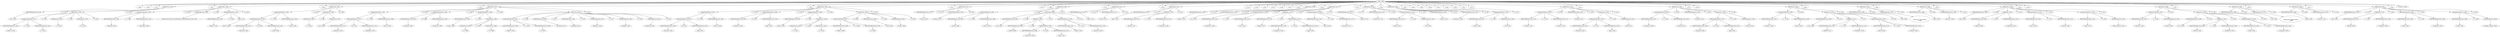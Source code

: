 digraph {

"Prog_11908"->"<
>11909";
"Prog_11908"->"<
>11910";
"Prog_11908"->"<
>11911";
"Prog_11908"->"CallFunction_11912";
"CallFunction_11912"->"IDENTIFIERExpression_11913";
"IDENTIFIERExpression_11913"->"<par>11914";
"CallFunction_11912"->"<(>11915";
"CallFunction_11912"->"CallFunction_11916";
"CallFunction_11916"->"AssignmentOpetators_11917";
"AssignmentOpetators_11917"->"IDENTIFIERExpression_11918";
"IDENTIFIERExpression_11918"->"<mfrow>11919";
"AssignmentOpetators_11917"->"<=>11920";
"AssignmentOpetators_11917"->"IDENTIFIERExpression_11921";
"IDENTIFIERExpression_11921"->"<c>11922";
"CallFunction_11916"->"<(>11923";
"CallFunction_11916"->"INTExpression_11924";
"INTExpression_11924"->"<2>11925";
"CallFunction_11916"->"<,>11926";
"CallFunction_11916"->"INTExpression_11927";
"INTExpression_11927"->"<2>11928";
"CallFunction_11916"->"<)>11929";
"CallFunction_11912"->"<)>11930";
"Prog_11908"->"<
>11931";
"Prog_11908"->"CallFunction_11932";
"CallFunction_11932"->"AssignmentOpetators_11933";
"AssignmentOpetators_11933"->"IDENTIFIERExpression_11934";
"IDENTIFIERExpression_11934"->"<Eysenck>11935";
"AssignmentOpetators_11933"->"<<->11936";
"AssignmentOpetators_11933"->"IDENTIFIERExpression_11937";
"IDENTIFIERExpression_11937"->"<read.table>11938";
"CallFunction_11932"->"<(>11939";
"CallFunction_11932"->"STRINGExpression_11940";
"STRINGExpression_11940"->"<http://www.uvm.edu/~dhowell/methods7/DataFiles/Tab13-2.dat>11941";
"CallFunction_11932"->"<,>11942";
"CallFunction_11932"->"AssignmentOpetators_11943";
"AssignmentOpetators_11943"->"IDENTIFIERExpression_11944";
"IDENTIFIERExpression_11944"->"<header>11945";
"AssignmentOpetators_11943"->"<=>11946";
"AssignmentOpetators_11943"->"TRUE_11947";
"TRUE_11947"->"<TRUE>11948";
"CallFunction_11932"->"<)>11949";
"Prog_11908"->"<
>11950";
"Prog_11908"->"CallFunction_11951";
"CallFunction_11951"->"AssignmentOpetators_11952";
"AssignmentOpetators_11952"->"DollarAndAtOperators_11953";
"DollarAndAtOperators_11953"->"IDENTIFIERExpression_11954";
"IDENTIFIERExpression_11954"->"<Eysenck>11955";
"DollarAndAtOperators_11953"->"<$>11956";
"DollarAndAtOperators_11953"->"IDENTIFIERExpression_11957";
"IDENTIFIERExpression_11957"->"<subj>11958";
"AssignmentOpetators_11952"->"<<->11959";
"AssignmentOpetators_11952"->"IDENTIFIERExpression_11960";
"IDENTIFIERExpression_11960"->"<factor>11961";
"CallFunction_11951"->"<(>11962";
"CallFunction_11951"->"ColonOperator_11963";
"ColonOperator_11963"->"INTExpression_11964";
"INTExpression_11964"->"<1>11965";
"ColonOperator_11963"->"<:>11966";
"ColonOperator_11963"->"INTExpression_11967";
"INTExpression_11967"->"<100>11968";
"CallFunction_11951"->"<)>11969";
"Prog_11908"->"<
>11970";
"Prog_11908"->"CallFunction_11971";
"CallFunction_11971"->"AssignmentOpetators_11972";
"AssignmentOpetators_11972"->"DollarAndAtOperators_11973";
"DollarAndAtOperators_11973"->"IDENTIFIERExpression_11974";
"IDENTIFIERExpression_11974"->"<Eysenck>11975";
"DollarAndAtOperators_11973"->"<$>11976";
"DollarAndAtOperators_11973"->"IDENTIFIERExpression_11977";
"IDENTIFIERExpression_11977"->"<Condition>11978";
"AssignmentOpetators_11972"->"<<->11979";
"AssignmentOpetators_11972"->"IDENTIFIERExpression_11980";
"IDENTIFIERExpression_11980"->"<factor>11981";
"CallFunction_11971"->"<(>11982";
"CallFunction_11971"->"DollarAndAtOperators_11983";
"DollarAndAtOperators_11983"->"IDENTIFIERExpression_11984";
"IDENTIFIERExpression_11984"->"<Eysenck>11985";
"DollarAndAtOperators_11983"->"<$>11986";
"DollarAndAtOperators_11983"->"IDENTIFIERExpression_11987";
"IDENTIFIERExpression_11987"->"<Condition>11988";
"CallFunction_11971"->"<,>11989";
"CallFunction_11971"->"AssignmentOpetators_11990";
"AssignmentOpetators_11990"->"IDENTIFIERExpression_11991";
"IDENTIFIERExpression_11991"->"<levels>11992";
"AssignmentOpetators_11990"->"<=>11993";
"AssignmentOpetators_11990"->"ColonOperator_11994";
"ColonOperator_11994"->"INTExpression_11995";
"INTExpression_11995"->"<1>11996";
"ColonOperator_11994"->"<:>11997";
"ColonOperator_11994"->"INTExpression_11998";
"INTExpression_11998"->"<5>11999";
"CallFunction_11971"->"<,>12000";
"CallFunction_11971"->"CallFunction_12001";
"CallFunction_12001"->"AssignmentOpetators_12002";
"AssignmentOpetators_12002"->"IDENTIFIERExpression_12003";
"IDENTIFIERExpression_12003"->"<labels>12004";
"AssignmentOpetators_12002"->"<=>12005";
"AssignmentOpetators_12002"->"IDENTIFIERExpression_12006";
"IDENTIFIERExpression_12006"->"<c>12007";
"CallFunction_12001"->"<(>12008";
"CallFunction_12001"->"STRINGExpression_12009";
"STRINGExpression_12009"->"<Counting>12010";
"CallFunction_12001"->"<,>12011";
"CallFunction_12001"->"STRINGExpression_12012";
"STRINGExpression_12012"->"<Rhyming>12013";
"CallFunction_12001"->"<,>12014";
"CallFunction_12001"->"STRINGExpression_12015";
"STRINGExpression_12015"->"<Adjective>12016";
"CallFunction_12001"->"<,>12017";
"CallFunction_12001"->"STRINGExpression_12018";
"STRINGExpression_12018"->"<Imagery>12019";
"CallFunction_12001"->"<,>12020";
"CallFunction_12001"->"STRINGExpression_12021";
"STRINGExpression_12021"->"<Intention>12022";
"CallFunction_12001"->"<)>12023";
"CallFunction_11971"->"<)>12024";
"Prog_11908"->"<
>12025";
"Prog_11908"->"CallFunction_12026";
"CallFunction_12026"->"AssignmentOpetators_12027";
"AssignmentOpetators_12027"->"DollarAndAtOperators_12028";
"DollarAndAtOperators_12028"->"IDENTIFIERExpression_12029";
"IDENTIFIERExpression_12029"->"<Eysenck>12030";
"DollarAndAtOperators_12028"->"<$>12031";
"DollarAndAtOperators_12028"->"IDENTIFIERExpression_12032";
"IDENTIFIERExpression_12032"->"<Age>12033";
"AssignmentOpetators_12027"->"<<->12034";
"AssignmentOpetators_12027"->"IDENTIFIERExpression_12035";
"IDENTIFIERExpression_12035"->"<factor>12036";
"CallFunction_12026"->"<(>12037";
"CallFunction_12026"->"DollarAndAtOperators_12038";
"DollarAndAtOperators_12038"->"IDENTIFIERExpression_12039";
"IDENTIFIERExpression_12039"->"<Eysenck>12040";
"DollarAndAtOperators_12038"->"<$>12041";
"DollarAndAtOperators_12038"->"IDENTIFIERExpression_12042";
"IDENTIFIERExpression_12042"->"<Age>12043";
"CallFunction_12026"->"<,>12044";
"CallFunction_12026"->"AssignmentOpetators_12045";
"AssignmentOpetators_12045"->"IDENTIFIERExpression_12046";
"IDENTIFIERExpression_12046"->"<levels>12047";
"AssignmentOpetators_12045"->"<=>12048";
"AssignmentOpetators_12045"->"ColonOperator_12049";
"ColonOperator_12049"->"INTExpression_12050";
"INTExpression_12050"->"<1>12051";
"ColonOperator_12049"->"<:>12052";
"ColonOperator_12049"->"INTExpression_12053";
"INTExpression_12053"->"<2>12054";
"CallFunction_12026"->"<,>12055";
"CallFunction_12026"->"CallFunction_12056";
"CallFunction_12056"->"AssignmentOpetators_12057";
"AssignmentOpetators_12057"->"IDENTIFIERExpression_12058";
"IDENTIFIERExpression_12058"->"<labels>12059";
"AssignmentOpetators_12057"->"<=>12060";
"AssignmentOpetators_12057"->"IDENTIFIERExpression_12061";
"IDENTIFIERExpression_12061"->"<c>12062";
"CallFunction_12056"->"<(>12063";
"CallFunction_12056"->"STRINGExpression_12064";
"STRINGExpression_12064"->"<Old>12065";
"CallFunction_12056"->"<,>12066";
"CallFunction_12056"->"STRINGExpression_12067";
"STRINGExpression_12067"->"<Young>12068";
"CallFunction_12056"->"<)>12069";
"CallFunction_12026"->"<)>12070";
"Prog_11908"->"<
>12071";
"Prog_11908"->"CallFunction_12072";
"CallFunction_12072"->"IDENTIFIERExpression_12073";
"IDENTIFIERExpression_12073"->"<attach>12074";
"CallFunction_12072"->"<(>12075";
"CallFunction_12072"->"IDENTIFIERExpression_12076";
"IDENTIFIERExpression_12076"->"<Eysenck>12077";
"CallFunction_12072"->"<)>12078";
"Prog_11908"->"<
>12079";
"Prog_11908"->"<
>12080";
"Prog_11908"->"CallFunction_12081";
"CallFunction_12081"->"AssignmentOpetators_12082";
"AssignmentOpetators_12082"->"IDENTIFIERExpression_12083";
"IDENTIFIERExpression_12083"->"<result>12084";
"AssignmentOpetators_12082"->"<<->12085";
"AssignmentOpetators_12082"->"IDENTIFIERExpression_12086";
"IDENTIFIERExpression_12086"->"<anova>12087";
"CallFunction_12081"->"<(>12088";
"CallFunction_12081"->"CallFunction_12089";
"CallFunction_12089"->"IDENTIFIERExpression_12090";
"IDENTIFIERExpression_12090"->"<aov>12091";
"CallFunction_12089"->"<(>12092";
"CallFunction_12089"->"TildeBinary_12093";
"TildeBinary_12093"->"IDENTIFIERExpression_12094";
"IDENTIFIERExpression_12094"->"<Recall>12095";
"TildeBinary_12093"->"<~>12096";
"TildeBinary_12093"->"MultOrDivBinary_12097";
"MultOrDivBinary_12097"->"IDENTIFIERExpression_12098";
"IDENTIFIERExpression_12098"->"<Condition>12099";
"MultOrDivBinary_12097"->"<*>12100";
"MultOrDivBinary_12097"->"IDENTIFIERExpression_12101";
"IDENTIFIERExpression_12101"->"<Age>12102";
"CallFunction_12089"->"<,>12103";
"CallFunction_12089"->"AssignmentOpetators_12104";
"AssignmentOpetators_12104"->"IDENTIFIERExpression_12105";
"IDENTIFIERExpression_12105"->"<data>12106";
"AssignmentOpetators_12104"->"<=>12107";
"AssignmentOpetators_12104"->"IDENTIFIERExpression_12108";
"IDENTIFIERExpression_12108"->"<Eysenck>12109";
"CallFunction_12089"->"<)>12110";
"CallFunction_12081"->"<)>12111";
"Prog_11908"->"<
>12112";
"Prog_11908"->"CallFunction_12113";
"CallFunction_12113"->"IDENTIFIERExpression_12114";
"IDENTIFIERExpression_12114"->"<print>12115";
"CallFunction_12113"->"<(>12116";
"CallFunction_12113"->"IDENTIFIERExpression_12117";
"IDENTIFIERExpression_12117"->"<result>12118";
"CallFunction_12113"->"<)>12119";
"Prog_11908"->"<
>12120";
"Prog_11908"->"CallFunction_12121";
"CallFunction_12121"->"IDENTIFIERExpression_12122";
"IDENTIFIERExpression_12122"->"<plot>12123";
"CallFunction_12121"->"<(>12124";
"CallFunction_12121"->"TildeBinary_12125";
"TildeBinary_12125"->"IDENTIFIERExpression_12126";
"IDENTIFIERExpression_12126"->"<Recall>12127";
"TildeBinary_12125"->"<~>12128";
"TildeBinary_12125"->"IDENTIFIERExpression_12129";
"IDENTIFIERExpression_12129"->"<Condition>12130";
"CallFunction_12121"->"<)>12131";
"Prog_11908"->"<
>12132";
"Prog_11908"->"<
>12133";
"Prog_11908"->"<
>12134";
"Prog_11908"->"<
>12135";
"Prog_11908"->"<
>12136";
"Prog_11908"->"<
>12137";
"Prog_11908"->"<
>12138";
"Prog_11908"->"CallFunction_12139";
"CallFunction_12139"->"IDENTIFIERExpression_12140";
"IDENTIFIERExpression_12140"->"<library>12141";
"CallFunction_12139"->"<(>12142";
"CallFunction_12139"->"IDENTIFIERExpression_12143";
"IDENTIFIERExpression_12143"->"<car>12144";
"CallFunction_12139"->"<)>12145";
"Prog_11908"->"<
>12146";
"Prog_11908"->"CallFunction_12147";
"CallFunction_12147"->"AssignmentOpetators_12148";
"AssignmentOpetators_12148"->"IDENTIFIERExpression_12149";
"IDENTIFIERExpression_12149"->"<resultsCar>12150";
"AssignmentOpetators_12148"->"<<->12151";
"AssignmentOpetators_12148"->"IDENTIFIERExpression_12152";
"IDENTIFIERExpression_12152"->"<aov>12153";
"CallFunction_12147"->"<(>12154";
"CallFunction_12147"->"TildeBinary_12155";
"TildeBinary_12155"->"IDENTIFIERExpression_12156";
"IDENTIFIERExpression_12156"->"<Recall>12157";
"TildeBinary_12155"->"<~>12158";
"TildeBinary_12155"->"MultOrDivBinary_12159";
"MultOrDivBinary_12159"->"IDENTIFIERExpression_12160";
"IDENTIFIERExpression_12160"->"<Condition>12161";
"MultOrDivBinary_12159"->"<*>12162";
"MultOrDivBinary_12159"->"IDENTIFIERExpression_12163";
"IDENTIFIERExpression_12163"->"<Age>12164";
"CallFunction_12147"->"<,>12165";
"CallFunction_12147"->"AssignmentOpetators_12166";
"AssignmentOpetators_12166"->"IDENTIFIERExpression_12167";
"IDENTIFIERExpression_12167"->"<data>12168";
"AssignmentOpetators_12166"->"<=>12169";
"AssignmentOpetators_12166"->"IDENTIFIERExpression_12170";
"IDENTIFIERExpression_12170"->"<Eysenck>12171";
"CallFunction_12147"->"<)>12172";
"Prog_11908"->"<
>12173";
"Prog_11908"->"CallFunction_12174";
"CallFunction_12174"->"IDENTIFIERExpression_12175";
"IDENTIFIERExpression_12175"->"<Anova>12176";
"CallFunction_12174"->"<(>12177";
"CallFunction_12174"->"IDENTIFIERExpression_12178";
"IDENTIFIERExpression_12178"->"<resultsCar>12179";
"CallFunction_12174"->"<,>12180";
"CallFunction_12174"->"AssignmentOpetators_12181";
"AssignmentOpetators_12181"->"IDENTIFIERExpression_12182";
"IDENTIFIERExpression_12182"->"<type>12183";
"AssignmentOpetators_12181"->"<=>12184";
"AssignmentOpetators_12181"->"STRINGExpression_12185";
"STRINGExpression_12185"->"<II>12186";
"CallFunction_12174"->"<)>12187";
"Prog_11908"->"<
>12188";
"Prog_11908"->"CallFunction_12189";
"CallFunction_12189"->"IDENTIFIERExpression_12190";
"IDENTIFIERExpression_12190"->"<Anova>12191";
"CallFunction_12189"->"<(>12192";
"CallFunction_12189"->"IDENTIFIERExpression_12193";
"IDENTIFIERExpression_12193"->"<resultsCar>12194";
"CallFunction_12189"->"<,>12195";
"CallFunction_12189"->"AssignmentOpetators_12196";
"AssignmentOpetators_12196"->"IDENTIFIERExpression_12197";
"IDENTIFIERExpression_12197"->"<type>12198";
"AssignmentOpetators_12196"->"<=>12199";
"AssignmentOpetators_12196"->"STRINGExpression_12200";
"STRINGExpression_12200"->"<III>12201";
"CallFunction_12189"->"<)>12202";
"Prog_11908"->"<
>12203";
"Prog_11908"->"<
>12204";
"Prog_11908"->"<
>12205";
"Prog_11908"->"<
>12206";
"Prog_11908"->"<
>12207";
"Prog_11908"->"<
>12208";
"Prog_11908"->"<
>12209";
"Prog_11908"->"<
>12210";
"Prog_11908"->"<
>12211";
"Prog_11908"->"CallFunction_12212";
"CallFunction_12212"->"AssignmentOpetators_12213";
"AssignmentOpetators_12213"->"IDENTIFIERExpression_12214";
"IDENTIFIERExpression_12214"->"<old.dat>12215";
"AssignmentOpetators_12213"->"<<->12216";
"AssignmentOpetators_12213"->"IDENTIFIERExpression_12217";
"IDENTIFIERExpression_12217"->"<subset>12218";
"CallFunction_12212"->"<(>12219";
"CallFunction_12212"->"IDENTIFIERExpression_12220";
"IDENTIFIERExpression_12220"->"<Eysenck>12221";
"CallFunction_12212"->"<,>12222";
"CallFunction_12212"->"Comparisons_12223";
"Comparisons_12223"->"DollarAndAtOperators_12224";
"DollarAndAtOperators_12224"->"IDENTIFIERExpression_12225";
"IDENTIFIERExpression_12225"->"<Eysenck>12226";
"DollarAndAtOperators_12224"->"<$>12227";
"DollarAndAtOperators_12224"->"IDENTIFIERExpression_12228";
"IDENTIFIERExpression_12228"->"<Age>12229";
"Comparisons_12223"->"<==>12230";
"Comparisons_12223"->"STRINGExpression_12231";
"STRINGExpression_12231"->"<Old>12232";
"CallFunction_12212"->"<)>12233";
"Prog_11908"->"<
>12234";
"Prog_11908"->"CallFunction_12235";
"CallFunction_12235"->"AssignmentOpetators_12236";
"AssignmentOpetators_12236"->"IDENTIFIERExpression_12237";
"IDENTIFIERExpression_12237"->"<young.dat>12238";
"AssignmentOpetators_12236"->"<<->12239";
"AssignmentOpetators_12236"->"IDENTIFIERExpression_12240";
"IDENTIFIERExpression_12240"->"<subset>12241";
"CallFunction_12235"->"<(>12242";
"CallFunction_12235"->"IDENTIFIERExpression_12243";
"IDENTIFIERExpression_12243"->"<Eysenck>12244";
"CallFunction_12235"->"<,>12245";
"CallFunction_12235"->"Comparisons_12246";
"Comparisons_12246"->"DollarAndAtOperators_12247";
"DollarAndAtOperators_12247"->"IDENTIFIERExpression_12248";
"IDENTIFIERExpression_12248"->"<Eysenck>12249";
"DollarAndAtOperators_12247"->"<$>12250";
"DollarAndAtOperators_12247"->"IDENTIFIERExpression_12251";
"IDENTIFIERExpression_12251"->"<Age>12252";
"Comparisons_12246"->"<==>12253";
"Comparisons_12246"->"STRINGExpression_12254";
"STRINGExpression_12254"->"<Young>12255";
"CallFunction_12235"->"<)>12256";
"Prog_11908"->"<
>12257";
"Prog_11908"->"<
>12258";
"Prog_11908"->"CallFunction_12259";
"CallFunction_12259"->"AssignmentOpetators_12260";
"AssignmentOpetators_12260"->"IDENTIFIERExpression_12261";
"IDENTIFIERExpression_12261"->"<results1>12262";
"AssignmentOpetators_12260"->"<<->12263";
"AssignmentOpetators_12260"->"IDENTIFIERExpression_12264";
"IDENTIFIERExpression_12264"->"<anova>12265";
"CallFunction_12259"->"<(>12266";
"CallFunction_12259"->"CallFunction_12267";
"CallFunction_12267"->"IDENTIFIERExpression_12268";
"IDENTIFIERExpression_12268"->"<aov>12269";
"CallFunction_12267"->"<(>12270";
"CallFunction_12267"->"TildeBinary_12271";
"TildeBinary_12271"->"IDENTIFIERExpression_12272";
"IDENTIFIERExpression_12272"->"<Recall>12273";
"TildeBinary_12271"->"<~>12274";
"TildeBinary_12271"->"IDENTIFIERExpression_12275";
"IDENTIFIERExpression_12275"->"<Condition>12276";
"CallFunction_12267"->"<,>12277";
"CallFunction_12267"->"AssignmentOpetators_12278";
"AssignmentOpetators_12278"->"IDENTIFIERExpression_12279";
"IDENTIFIERExpression_12279"->"<data>12280";
"AssignmentOpetators_12278"->"<=>12281";
"AssignmentOpetators_12278"->"IDENTIFIERExpression_12282";
"IDENTIFIERExpression_12282"->"<old.dat>12283";
"CallFunction_12267"->"<)>12284";
"CallFunction_12259"->"<)>12285";
"Prog_11908"->"<
>12286";
"Prog_11908"->"CallFunction_12287";
"CallFunction_12287"->"IDENTIFIERExpression_12288";
"IDENTIFIERExpression_12288"->"<cat>12289";
"CallFunction_12287"->"<(>12290";
"CallFunction_12287"->"STRINGExpression_12291";
"STRINGExpression_12291"->"<\n\n\t\tResults for older subjects\n>12292";
"CallFunction_12287"->"<)>12293";
"Prog_11908"->"<
>12294";
"Prog_11908"->"CallFunction_12295";
"CallFunction_12295"->"IDENTIFIERExpression_12296";
"IDENTIFIERExpression_12296"->"<print>12297";
"CallFunction_12295"->"<(>12298";
"CallFunction_12295"->"IDENTIFIERExpression_12299";
"IDENTIFIERExpression_12299"->"<results1>12300";
"CallFunction_12295"->"<)>12301";
"Prog_11908"->"<
>12302";
"Prog_11908"->"CallFunction_12303";
"CallFunction_12303"->"IDENTIFIERExpression_12304";
"IDENTIFIERExpression_12304"->"<plot>12305";
"CallFunction_12303"->"<(>12306";
"CallFunction_12303"->"TildeBinary_12307";
"TildeBinary_12307"->"IDENTIFIERExpression_12308";
"IDENTIFIERExpression_12308"->"<Recall>12309";
"TildeBinary_12307"->"<~>12310";
"TildeBinary_12307"->"IDENTIFIERExpression_12311";
"IDENTIFIERExpression_12311"->"<Condition>12312";
"CallFunction_12303"->"<,>12313";
"CallFunction_12303"->"AssignmentOpetators_12314";
"AssignmentOpetators_12314"->"IDENTIFIERExpression_12315";
"IDENTIFIERExpression_12315"->"<data>12316";
"AssignmentOpetators_12314"->"<=>12317";
"AssignmentOpetators_12314"->"IDENTIFIERExpression_12318";
"IDENTIFIERExpression_12318"->"<old.dat>12319";
"CallFunction_12303"->"<,>12320";
"CallFunction_12303"->"AssignmentOpetators_12321";
"AssignmentOpetators_12321"->"IDENTIFIERExpression_12322";
"IDENTIFIERExpression_12322"->"<main>12323";
"AssignmentOpetators_12321"->"<=>12324";
"AssignmentOpetators_12321"->"STRINGExpression_12325";
"STRINGExpression_12325"->"<Older Subjects>12326";
"CallFunction_12303"->"<)>12327";
"Prog_11908"->"<
>12328";
"Prog_11908"->"<
>12329";
"Prog_11908"->"CallFunction_12330";
"CallFunction_12330"->"AssignmentOpetators_12331";
"AssignmentOpetators_12331"->"IDENTIFIERExpression_12332";
"IDENTIFIERExpression_12332"->"<results2>12333";
"AssignmentOpetators_12331"->"<<->12334";
"AssignmentOpetators_12331"->"IDENTIFIERExpression_12335";
"IDENTIFIERExpression_12335"->"<anova>12336";
"CallFunction_12330"->"<(>12337";
"CallFunction_12330"->"CallFunction_12338";
"CallFunction_12338"->"IDENTIFIERExpression_12339";
"IDENTIFIERExpression_12339"->"<aov>12340";
"CallFunction_12338"->"<(>12341";
"CallFunction_12338"->"TildeBinary_12342";
"TildeBinary_12342"->"IDENTIFIERExpression_12343";
"IDENTIFIERExpression_12343"->"<Recall>12344";
"TildeBinary_12342"->"<~>12345";
"TildeBinary_12342"->"IDENTIFIERExpression_12346";
"IDENTIFIERExpression_12346"->"<Condition>12347";
"CallFunction_12338"->"<,>12348";
"CallFunction_12338"->"AssignmentOpetators_12349";
"AssignmentOpetators_12349"->"IDENTIFIERExpression_12350";
"IDENTIFIERExpression_12350"->"<data>12351";
"AssignmentOpetators_12349"->"<=>12352";
"AssignmentOpetators_12349"->"IDENTIFIERExpression_12353";
"IDENTIFIERExpression_12353"->"<young.dat>12354";
"CallFunction_12338"->"<)>12355";
"CallFunction_12330"->"<)>12356";
"Prog_11908"->"<
>12357";
"Prog_11908"->"CallFunction_12358";
"CallFunction_12358"->"IDENTIFIERExpression_12359";
"IDENTIFIERExpression_12359"->"<cat>12360";
"CallFunction_12358"->"<(>12361";
"CallFunction_12358"->"STRINGExpression_12362";
"STRINGExpression_12362"->"<\n\n\t\tResults for younger subjects\n>12363";
"CallFunction_12358"->"<)>12364";
"Prog_11908"->"<
>12365";
"Prog_11908"->"CallFunction_12366";
"CallFunction_12366"->"IDENTIFIERExpression_12367";
"IDENTIFIERExpression_12367"->"<print>12368";
"CallFunction_12366"->"<(>12369";
"CallFunction_12366"->"IDENTIFIERExpression_12370";
"IDENTIFIERExpression_12370"->"<results2>12371";
"CallFunction_12366"->"<)>12372";
"Prog_11908"->"<
>12373";
"Prog_11908"->"CallFunction_12374";
"CallFunction_12374"->"IDENTIFIERExpression_12375";
"IDENTIFIERExpression_12375"->"<plot>12376";
"CallFunction_12374"->"<(>12377";
"CallFunction_12374"->"TildeBinary_12378";
"TildeBinary_12378"->"IDENTIFIERExpression_12379";
"IDENTIFIERExpression_12379"->"<Recall>12380";
"TildeBinary_12378"->"<~>12381";
"TildeBinary_12378"->"IDENTIFIERExpression_12382";
"IDENTIFIERExpression_12382"->"<Condition>12383";
"CallFunction_12374"->"<,>12384";
"CallFunction_12374"->"AssignmentOpetators_12385";
"AssignmentOpetators_12385"->"IDENTIFIERExpression_12386";
"IDENTIFIERExpression_12386"->"<data>12387";
"AssignmentOpetators_12385"->"<=>12388";
"AssignmentOpetators_12385"->"IDENTIFIERExpression_12389";
"IDENTIFIERExpression_12389"->"<young.dat>12390";
"CallFunction_12374"->"<,>12391";
"CallFunction_12374"->"AssignmentOpetators_12392";
"AssignmentOpetators_12392"->"IDENTIFIERExpression_12393";
"IDENTIFIERExpression_12393"->"<main>12394";
"AssignmentOpetators_12392"->"<=>12395";
"AssignmentOpetators_12392"->"STRINGExpression_12396";
"STRINGExpression_12396"->"<Younger Subjects>12397";
"CallFunction_12374"->"<)>12398";
"Prog_11908"->"<
>12399";
"Prog_11908"->"<<EOF>>12400";
}
